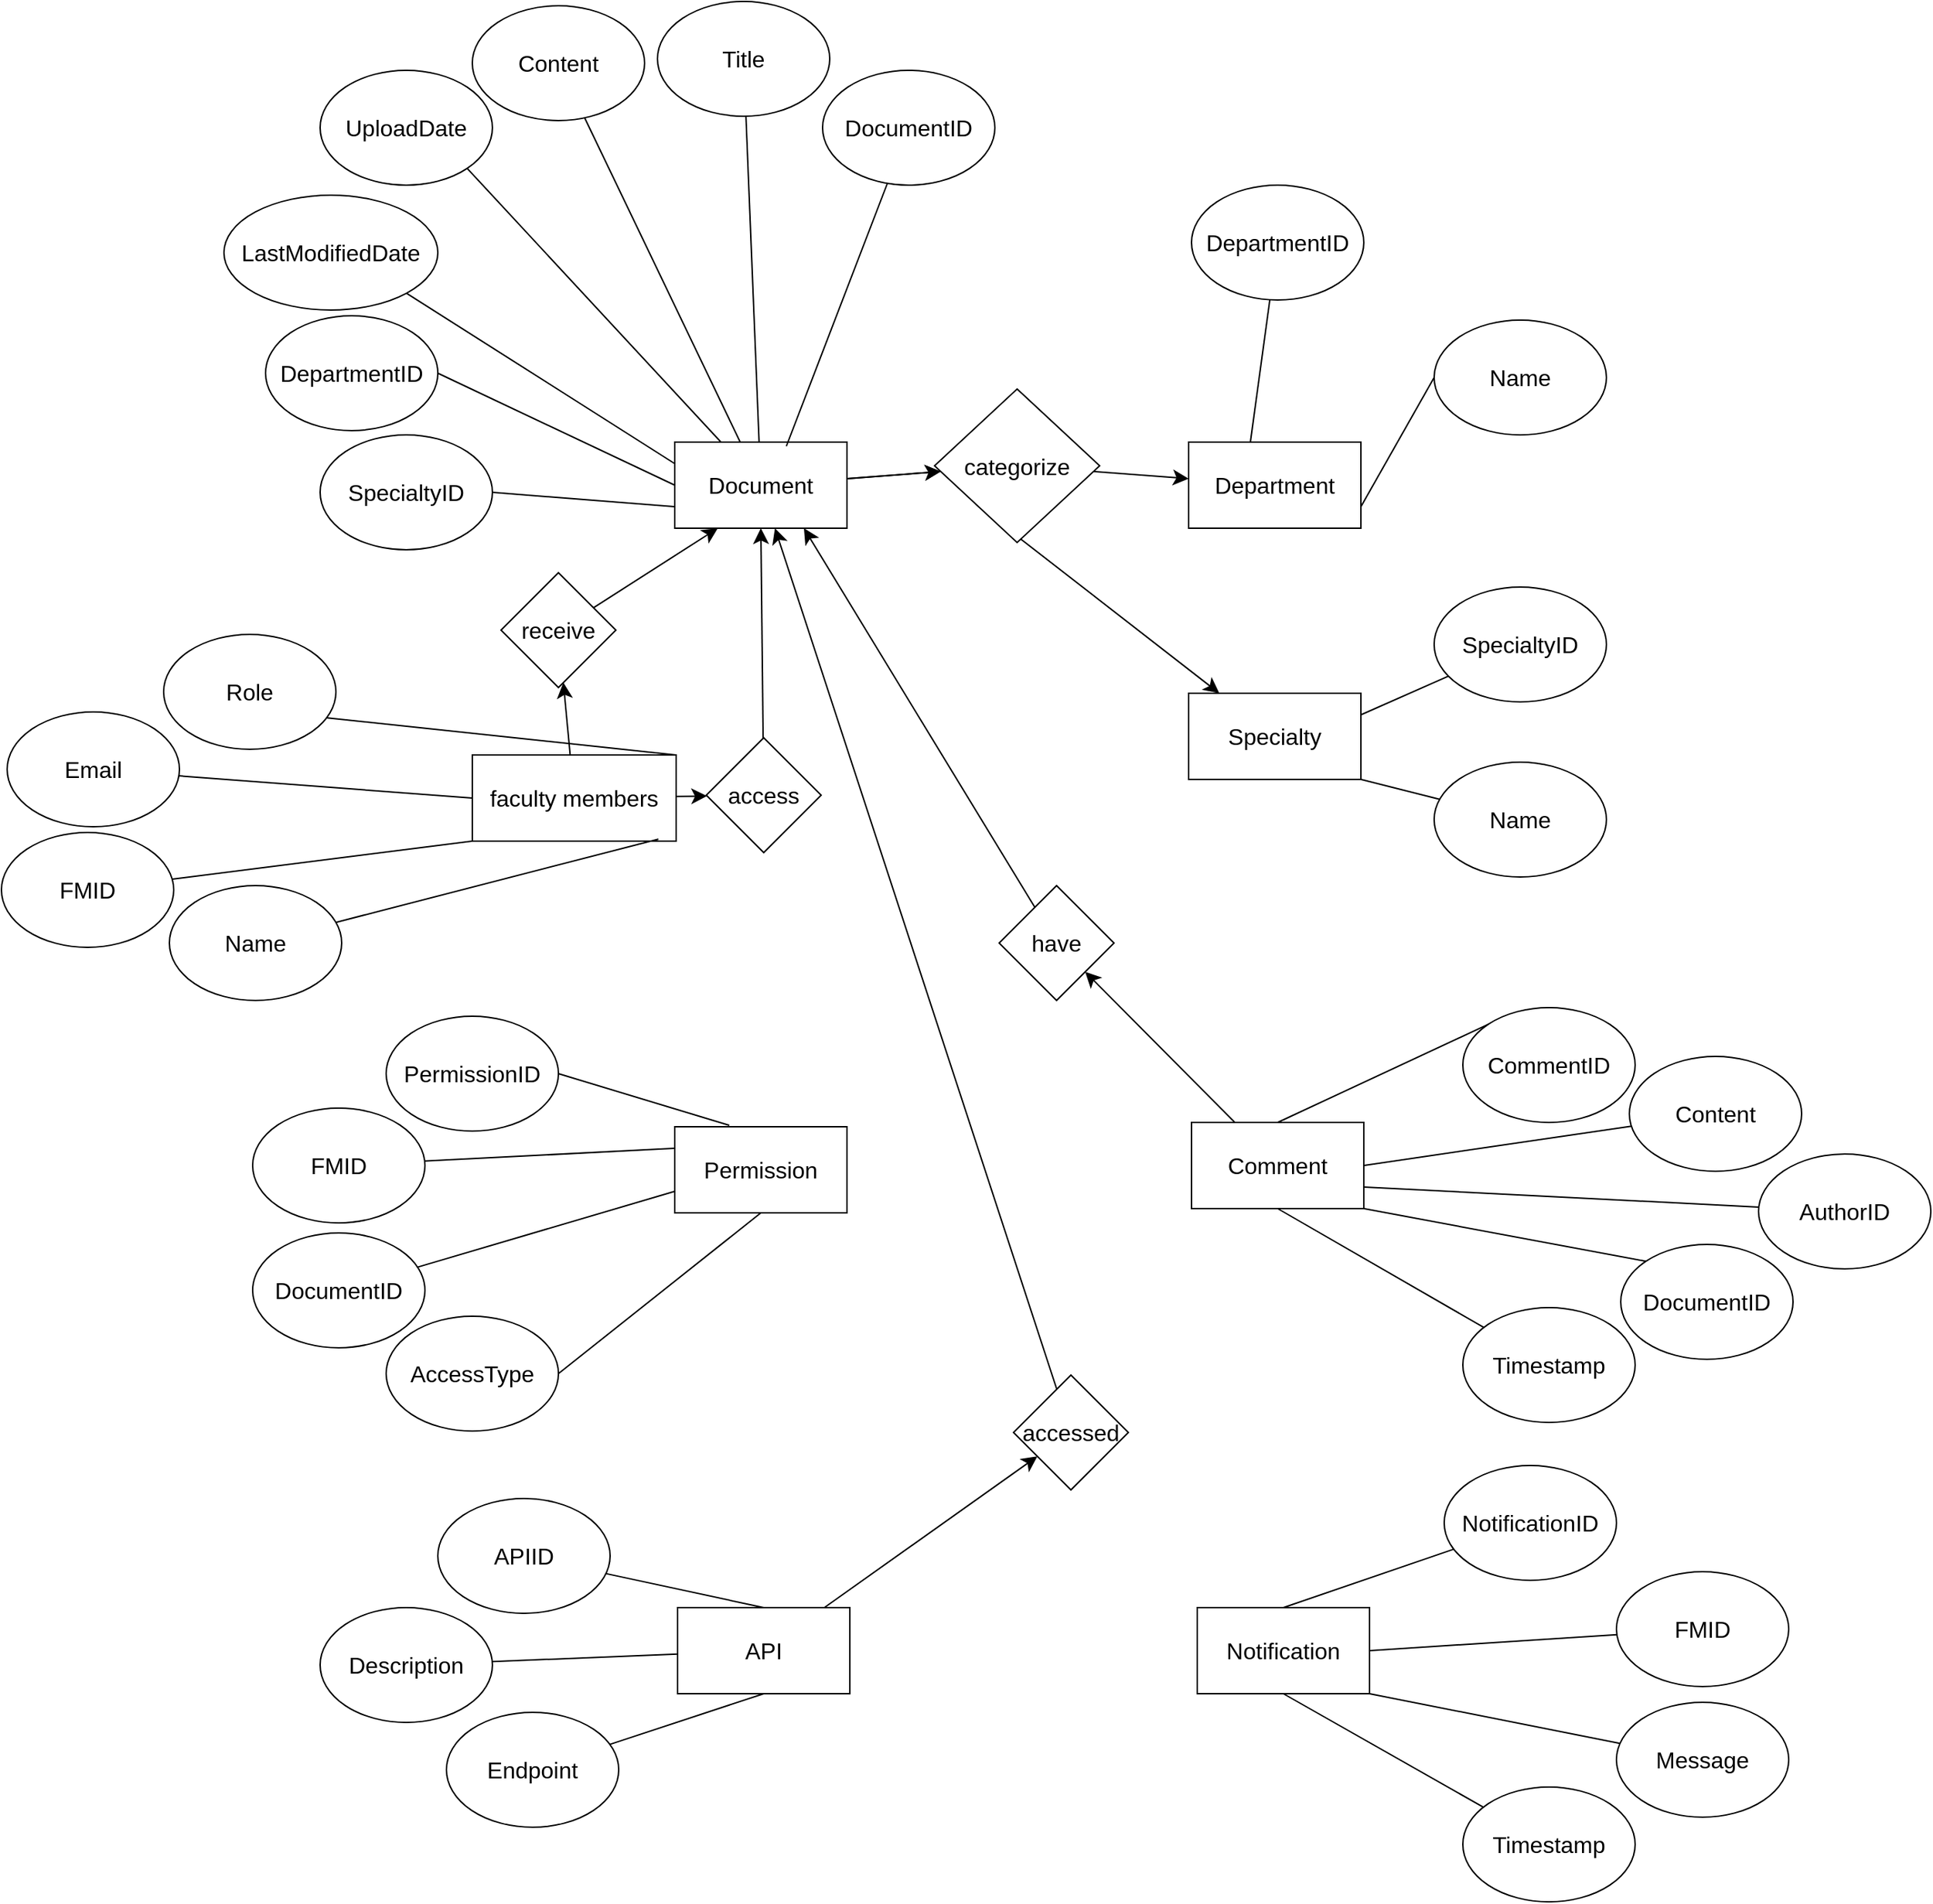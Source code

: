 <mxfile version="22.1.11" type="github">
  <diagram name="Page-1" id="q4jxJP4orP9H1aTKfwqT">
    <mxGraphModel dx="1843" dy="746" grid="1" gridSize="10" guides="1" tooltips="1" connect="1" arrows="1" fold="1" page="1" pageScale="1" pageWidth="827" pageHeight="1169" math="0" shadow="0">
      <root>
        <mxCell id="0" />
        <mxCell id="1" parent="0" />
        <mxCell id="BZglE8ulwBrZ0Am1daT7-1" value="Department" style="rounded=0;whiteSpace=wrap;html=1;fontSize=16;" parent="1" vertex="1">
          <mxGeometry x="867" y="347" width="120" height="60" as="geometry" />
        </mxCell>
        <mxCell id="BZglE8ulwBrZ0Am1daT7-2" value="" style="edgeStyle=none;curved=1;rounded=0;orthogonalLoop=1;jettySize=auto;html=1;fontSize=12;startSize=8;endSize=8;" parent="1" source="BZglE8ulwBrZ0Am1daT7-4" target="BZglE8ulwBrZ0Am1daT7-79" edge="1">
          <mxGeometry relative="1" as="geometry" />
        </mxCell>
        <mxCell id="BZglE8ulwBrZ0Am1daT7-3" value="" style="edgeStyle=none;curved=1;rounded=0;orthogonalLoop=1;jettySize=auto;html=1;fontSize=12;startSize=8;endSize=8;" parent="1" source="BZglE8ulwBrZ0Am1daT7-4" target="BZglE8ulwBrZ0Am1daT7-79" edge="1">
          <mxGeometry relative="1" as="geometry" />
        </mxCell>
        <mxCell id="BZglE8ulwBrZ0Am1daT7-4" value="Document" style="rounded=0;whiteSpace=wrap;html=1;fontSize=16;" parent="1" vertex="1">
          <mxGeometry x="509" y="347" width="120" height="60" as="geometry" />
        </mxCell>
        <mxCell id="BZglE8ulwBrZ0Am1daT7-5" value="Specialty" style="rounded=0;whiteSpace=wrap;html=1;fontSize=16;" parent="1" vertex="1">
          <mxGeometry x="867" y="522" width="120" height="60" as="geometry" />
        </mxCell>
        <mxCell id="BZglE8ulwBrZ0Am1daT7-6" value="" style="edgeStyle=none;curved=1;rounded=0;orthogonalLoop=1;jettySize=auto;html=1;fontSize=12;startSize=8;endSize=8;" parent="1" source="BZglE8ulwBrZ0Am1daT7-8" target="BZglE8ulwBrZ0Am1daT7-83" edge="1">
          <mxGeometry relative="1" as="geometry" />
        </mxCell>
        <mxCell id="BZglE8ulwBrZ0Am1daT7-7" value="" style="edgeStyle=none;curved=1;rounded=0;orthogonalLoop=1;jettySize=auto;html=1;fontSize=12;startSize=8;endSize=8;" parent="1" source="BZglE8ulwBrZ0Am1daT7-8" target="BZglE8ulwBrZ0Am1daT7-87" edge="1">
          <mxGeometry relative="1" as="geometry" />
        </mxCell>
        <mxCell id="BZglE8ulwBrZ0Am1daT7-8" value="faculty members" style="rounded=0;whiteSpace=wrap;html=1;fontSize=16;" parent="1" vertex="1">
          <mxGeometry x="368" y="565" width="142" height="60" as="geometry" />
        </mxCell>
        <mxCell id="BZglE8ulwBrZ0Am1daT7-9" value="Permission" style="rounded=0;whiteSpace=wrap;html=1;fontSize=16;" parent="1" vertex="1">
          <mxGeometry x="509" y="824" width="120" height="60" as="geometry" />
        </mxCell>
        <mxCell id="BZglE8ulwBrZ0Am1daT7-10" value="" style="edgeStyle=none;curved=1;rounded=0;orthogonalLoop=1;jettySize=auto;html=1;fontSize=12;startSize=8;endSize=8;" parent="1" source="BZglE8ulwBrZ0Am1daT7-11" target="BZglE8ulwBrZ0Am1daT7-85" edge="1">
          <mxGeometry relative="1" as="geometry" />
        </mxCell>
        <mxCell id="BZglE8ulwBrZ0Am1daT7-11" value="Comment" style="rounded=0;whiteSpace=wrap;html=1;fontSize=16;" parent="1" vertex="1">
          <mxGeometry x="869" y="821" width="120" height="60" as="geometry" />
        </mxCell>
        <mxCell id="BZglE8ulwBrZ0Am1daT7-12" value="Notification" style="rounded=0;whiteSpace=wrap;html=1;fontSize=16;" parent="1" vertex="1">
          <mxGeometry x="873" y="1159" width="120" height="60" as="geometry" />
        </mxCell>
        <mxCell id="BZglE8ulwBrZ0Am1daT7-13" value="" style="edgeStyle=none;curved=1;rounded=0;orthogonalLoop=1;jettySize=auto;html=1;fontSize=12;startSize=8;endSize=8;" parent="1" source="BZglE8ulwBrZ0Am1daT7-14" target="BZglE8ulwBrZ0Am1daT7-89" edge="1">
          <mxGeometry relative="1" as="geometry" />
        </mxCell>
        <mxCell id="BZglE8ulwBrZ0Am1daT7-14" value="API" style="rounded=0;whiteSpace=wrap;html=1;fontSize=16;" parent="1" vertex="1">
          <mxGeometry x="511" y="1159" width="120" height="60" as="geometry" />
        </mxCell>
        <mxCell id="BZglE8ulwBrZ0Am1daT7-15" value="Name" style="ellipse;whiteSpace=wrap;html=1;fontSize=16;" parent="1" vertex="1">
          <mxGeometry x="1038" y="262" width="120" height="80" as="geometry" />
        </mxCell>
        <mxCell id="BZglE8ulwBrZ0Am1daT7-16" value="DepartmentID" style="ellipse;whiteSpace=wrap;html=1;fontSize=16;" parent="1" vertex="1">
          <mxGeometry x="224" y="259" width="120" height="80" as="geometry" />
        </mxCell>
        <mxCell id="BZglE8ulwBrZ0Am1daT7-17" value="SpecialtyID" style="ellipse;whiteSpace=wrap;html=1;fontSize=16;" parent="1" vertex="1">
          <mxGeometry x="262" y="342" width="120" height="80" as="geometry" />
        </mxCell>
        <mxCell id="BZglE8ulwBrZ0Am1daT7-18" value="LastModifiedDate" style="ellipse;whiteSpace=wrap;html=1;fontSize=16;" parent="1" vertex="1">
          <mxGeometry x="195" y="175" width="149" height="80" as="geometry" />
        </mxCell>
        <mxCell id="BZglE8ulwBrZ0Am1daT7-19" value="Title" style="ellipse;whiteSpace=wrap;html=1;fontSize=16;" parent="1" vertex="1">
          <mxGeometry x="497" y="40" width="120" height="80" as="geometry" />
        </mxCell>
        <mxCell id="BZglE8ulwBrZ0Am1daT7-20" value="Content" style="ellipse;whiteSpace=wrap;html=1;fontSize=16;" parent="1" vertex="1">
          <mxGeometry x="368" y="43" width="120" height="80" as="geometry" />
        </mxCell>
        <mxCell id="BZglE8ulwBrZ0Am1daT7-21" value="UploadDate" style="ellipse;whiteSpace=wrap;html=1;fontSize=16;" parent="1" vertex="1">
          <mxGeometry x="262" y="88" width="120" height="80" as="geometry" />
        </mxCell>
        <mxCell id="BZglE8ulwBrZ0Am1daT7-22" value="DocumentID" style="ellipse;whiteSpace=wrap;html=1;fontSize=16;" parent="1" vertex="1">
          <mxGeometry x="612" y="88" width="120" height="80" as="geometry" />
        </mxCell>
        <mxCell id="BZglE8ulwBrZ0Am1daT7-23" value="" style="endArrow=none;html=1;rounded=0;fontSize=12;startSize=8;endSize=8;curved=1;exitX=0.648;exitY=0.048;exitDx=0;exitDy=0;exitPerimeter=0;" parent="1" source="BZglE8ulwBrZ0Am1daT7-4" target="BZglE8ulwBrZ0Am1daT7-22" edge="1">
          <mxGeometry width="50" height="50" relative="1" as="geometry">
            <mxPoint x="578" y="259" as="sourcePoint" />
            <mxPoint x="628" y="209" as="targetPoint" />
          </mxGeometry>
        </mxCell>
        <mxCell id="BZglE8ulwBrZ0Am1daT7-24" value="" style="endArrow=none;html=1;rounded=0;fontSize=12;startSize=8;endSize=8;curved=1;" parent="1" source="BZglE8ulwBrZ0Am1daT7-4" target="BZglE8ulwBrZ0Am1daT7-19" edge="1">
          <mxGeometry width="50" height="50" relative="1" as="geometry">
            <mxPoint x="524" y="322" as="sourcePoint" />
            <mxPoint x="574" y="272" as="targetPoint" />
          </mxGeometry>
        </mxCell>
        <mxCell id="BZglE8ulwBrZ0Am1daT7-25" value="" style="endArrow=none;html=1;rounded=0;fontSize=12;startSize=8;endSize=8;curved=1;exitX=1;exitY=1;exitDx=0;exitDy=0;entryX=0;entryY=0.25;entryDx=0;entryDy=0;" parent="1" source="BZglE8ulwBrZ0Am1daT7-18" target="BZglE8ulwBrZ0Am1daT7-4" edge="1">
          <mxGeometry width="50" height="50" relative="1" as="geometry">
            <mxPoint x="400" y="309" as="sourcePoint" />
            <mxPoint x="450" y="259" as="targetPoint" />
          </mxGeometry>
        </mxCell>
        <mxCell id="BZglE8ulwBrZ0Am1daT7-26" value="" style="endArrow=none;html=1;rounded=0;fontSize=12;startSize=8;endSize=8;curved=1;" parent="1" source="BZglE8ulwBrZ0Am1daT7-4" target="BZglE8ulwBrZ0Am1daT7-20" edge="1">
          <mxGeometry width="50" height="50" relative="1" as="geometry">
            <mxPoint x="392" y="243" as="sourcePoint" />
            <mxPoint x="442" y="193" as="targetPoint" />
          </mxGeometry>
        </mxCell>
        <mxCell id="BZglE8ulwBrZ0Am1daT7-27" value="" style="endArrow=none;html=1;rounded=0;fontSize=12;startSize=8;endSize=8;curved=1;exitX=1;exitY=0.5;exitDx=0;exitDy=0;entryX=0;entryY=0.75;entryDx=0;entryDy=0;" parent="1" source="BZglE8ulwBrZ0Am1daT7-17" target="BZglE8ulwBrZ0Am1daT7-4" edge="1">
          <mxGeometry width="50" height="50" relative="1" as="geometry">
            <mxPoint x="422" y="409" as="sourcePoint" />
            <mxPoint x="472" y="359" as="targetPoint" />
          </mxGeometry>
        </mxCell>
        <mxCell id="BZglE8ulwBrZ0Am1daT7-28" value="" style="endArrow=none;html=1;rounded=0;fontSize=12;startSize=8;endSize=8;curved=1;exitX=1;exitY=0.5;exitDx=0;exitDy=0;entryX=0;entryY=0.5;entryDx=0;entryDy=0;" parent="1" source="BZglE8ulwBrZ0Am1daT7-16" target="BZglE8ulwBrZ0Am1daT7-4" edge="1">
          <mxGeometry width="50" height="50" relative="1" as="geometry">
            <mxPoint x="428" y="334" as="sourcePoint" />
            <mxPoint x="478" y="284" as="targetPoint" />
          </mxGeometry>
        </mxCell>
        <mxCell id="BZglE8ulwBrZ0Am1daT7-29" value="" style="endArrow=none;html=1;rounded=0;fontSize=12;startSize=8;endSize=8;curved=1;entryX=1;entryY=1;entryDx=0;entryDy=0;" parent="1" source="BZglE8ulwBrZ0Am1daT7-4" target="BZglE8ulwBrZ0Am1daT7-21" edge="1">
          <mxGeometry width="50" height="50" relative="1" as="geometry">
            <mxPoint x="380" y="276" as="sourcePoint" />
            <mxPoint x="430" y="226" as="targetPoint" />
          </mxGeometry>
        </mxCell>
        <mxCell id="BZglE8ulwBrZ0Am1daT7-30" value="Name" style="ellipse;whiteSpace=wrap;html=1;fontSize=16;" parent="1" vertex="1">
          <mxGeometry x="157" y="656" width="120" height="80" as="geometry" />
        </mxCell>
        <mxCell id="BZglE8ulwBrZ0Am1daT7-31" value="FMID" style="ellipse;whiteSpace=wrap;html=1;fontSize=16;" parent="1" vertex="1">
          <mxGeometry x="40" y="619" width="120" height="80" as="geometry" />
        </mxCell>
        <mxCell id="BZglE8ulwBrZ0Am1daT7-32" value="Name" style="ellipse;whiteSpace=wrap;html=1;fontSize=16;" parent="1" vertex="1">
          <mxGeometry x="1038" y="570" width="120" height="80" as="geometry" />
        </mxCell>
        <mxCell id="BZglE8ulwBrZ0Am1daT7-33" value="SpecialtyID" style="ellipse;whiteSpace=wrap;html=1;fontSize=16;" parent="1" vertex="1">
          <mxGeometry x="1038" y="448" width="120" height="80" as="geometry" />
        </mxCell>
        <mxCell id="BZglE8ulwBrZ0Am1daT7-34" value="DepartmentID" style="ellipse;whiteSpace=wrap;html=1;fontSize=16;" parent="1" vertex="1">
          <mxGeometry x="869" y="168" width="120" height="80" as="geometry" />
        </mxCell>
        <mxCell id="BZglE8ulwBrZ0Am1daT7-35" value="" style="endArrow=none;html=1;rounded=0;fontSize=12;startSize=8;endSize=8;curved=1;entryX=0;entryY=0.5;entryDx=0;entryDy=0;exitX=1;exitY=0.75;exitDx=0;exitDy=0;" parent="1" source="BZglE8ulwBrZ0Am1daT7-1" target="BZglE8ulwBrZ0Am1daT7-15" edge="1">
          <mxGeometry width="50" height="50" relative="1" as="geometry">
            <mxPoint x="796" y="371" as="sourcePoint" />
            <mxPoint x="846" y="321" as="targetPoint" />
          </mxGeometry>
        </mxCell>
        <mxCell id="BZglE8ulwBrZ0Am1daT7-36" value="" style="endArrow=none;html=1;rounded=0;fontSize=12;startSize=8;endSize=8;curved=1;" parent="1" target="BZglE8ulwBrZ0Am1daT7-34" edge="1">
          <mxGeometry width="50" height="50" relative="1" as="geometry">
            <mxPoint x="910" y="347" as="sourcePoint" />
            <mxPoint x="960" y="297" as="targetPoint" />
          </mxGeometry>
        </mxCell>
        <mxCell id="BZglE8ulwBrZ0Am1daT7-37" value="" style="endArrow=none;html=1;rounded=0;fontSize=12;startSize=8;endSize=8;curved=1;entryX=0.913;entryY=0.977;entryDx=0;entryDy=0;entryPerimeter=0;" parent="1" source="BZglE8ulwBrZ0Am1daT7-30" target="BZglE8ulwBrZ0Am1daT7-8" edge="1">
          <mxGeometry width="50" height="50" relative="1" as="geometry">
            <mxPoint x="907" y="678" as="sourcePoint" />
            <mxPoint x="484" y="616" as="targetPoint" />
          </mxGeometry>
        </mxCell>
        <mxCell id="BZglE8ulwBrZ0Am1daT7-38" value="Role" style="ellipse;whiteSpace=wrap;html=1;fontSize=16;" parent="1" vertex="1">
          <mxGeometry x="153" y="481" width="120" height="80" as="geometry" />
        </mxCell>
        <mxCell id="BZglE8ulwBrZ0Am1daT7-39" value="Email" style="ellipse;whiteSpace=wrap;html=1;fontSize=16;" parent="1" vertex="1">
          <mxGeometry x="44" y="535" width="120" height="80" as="geometry" />
        </mxCell>
        <mxCell id="BZglE8ulwBrZ0Am1daT7-40" value="" style="endArrow=none;html=1;rounded=0;fontSize=12;startSize=8;endSize=8;curved=1;exitX=1;exitY=0;exitDx=0;exitDy=0;entryX=0.949;entryY=0.726;entryDx=0;entryDy=0;entryPerimeter=0;" parent="1" source="BZglE8ulwBrZ0Am1daT7-8" target="BZglE8ulwBrZ0Am1daT7-38" edge="1">
          <mxGeometry width="50" height="50" relative="1" as="geometry">
            <mxPoint x="972" y="538" as="sourcePoint" />
            <mxPoint x="1022" y="488" as="targetPoint" />
          </mxGeometry>
        </mxCell>
        <mxCell id="BZglE8ulwBrZ0Am1daT7-41" value="" style="endArrow=none;html=1;rounded=0;fontSize=12;startSize=8;endSize=8;curved=1;exitX=0;exitY=0.5;exitDx=0;exitDy=0;" parent="1" source="BZglE8ulwBrZ0Am1daT7-8" target="BZglE8ulwBrZ0Am1daT7-39" edge="1">
          <mxGeometry width="50" height="50" relative="1" as="geometry">
            <mxPoint x="1016" y="596" as="sourcePoint" />
            <mxPoint x="1066" y="546" as="targetPoint" />
          </mxGeometry>
        </mxCell>
        <mxCell id="BZglE8ulwBrZ0Am1daT7-42" value="" style="endArrow=none;html=1;rounded=0;fontSize=12;startSize=8;endSize=8;curved=1;exitX=0;exitY=1;exitDx=0;exitDy=0;" parent="1" source="BZglE8ulwBrZ0Am1daT7-8" target="BZglE8ulwBrZ0Am1daT7-31" edge="1">
          <mxGeometry width="50" height="50" relative="1" as="geometry">
            <mxPoint x="1050" y="614" as="sourcePoint" />
            <mxPoint x="1100" y="564" as="targetPoint" />
          </mxGeometry>
        </mxCell>
        <mxCell id="BZglE8ulwBrZ0Am1daT7-43" value="PermissionID" style="ellipse;whiteSpace=wrap;html=1;fontSize=16;" parent="1" vertex="1">
          <mxGeometry x="308" y="747" width="120" height="80" as="geometry" />
        </mxCell>
        <mxCell id="BZglE8ulwBrZ0Am1daT7-44" value="Endpoint" style="ellipse;whiteSpace=wrap;html=1;fontSize=16;" parent="1" vertex="1">
          <mxGeometry x="350" y="1232" width="120" height="80" as="geometry" />
        </mxCell>
        <mxCell id="BZglE8ulwBrZ0Am1daT7-45" value="Description" style="ellipse;whiteSpace=wrap;html=1;fontSize=16;" parent="1" vertex="1">
          <mxGeometry x="262" y="1159" width="120" height="80" as="geometry" />
        </mxCell>
        <mxCell id="BZglE8ulwBrZ0Am1daT7-46" value="Timestamp" style="ellipse;whiteSpace=wrap;html=1;fontSize=16;" parent="1" vertex="1">
          <mxGeometry x="1058" y="1284" width="120" height="80" as="geometry" />
        </mxCell>
        <mxCell id="BZglE8ulwBrZ0Am1daT7-47" value="Message" style="ellipse;whiteSpace=wrap;html=1;fontSize=16;" parent="1" vertex="1">
          <mxGeometry x="1165" y="1225" width="120" height="80" as="geometry" />
        </mxCell>
        <mxCell id="BZglE8ulwBrZ0Am1daT7-48" value="FMID" style="ellipse;whiteSpace=wrap;html=1;fontSize=16;" parent="1" vertex="1">
          <mxGeometry x="1165" y="1134" width="120" height="80" as="geometry" />
        </mxCell>
        <mxCell id="BZglE8ulwBrZ0Am1daT7-49" value="NotificationID" style="ellipse;whiteSpace=wrap;html=1;fontSize=16;" parent="1" vertex="1">
          <mxGeometry x="1045" y="1060" width="120" height="80" as="geometry" />
        </mxCell>
        <mxCell id="BZglE8ulwBrZ0Am1daT7-50" value="Timestamp" style="ellipse;whiteSpace=wrap;html=1;fontSize=16;" parent="1" vertex="1">
          <mxGeometry x="1058" y="950" width="120" height="80" as="geometry" />
        </mxCell>
        <mxCell id="BZglE8ulwBrZ0Am1daT7-51" value="DocumentID" style="ellipse;whiteSpace=wrap;html=1;fontSize=16;" parent="1" vertex="1">
          <mxGeometry x="1168" y="906" width="120" height="80" as="geometry" />
        </mxCell>
        <mxCell id="BZglE8ulwBrZ0Am1daT7-52" value="AuthorID" style="ellipse;whiteSpace=wrap;html=1;fontSize=16;" parent="1" vertex="1">
          <mxGeometry x="1264" y="843" width="120" height="80" as="geometry" />
        </mxCell>
        <mxCell id="BZglE8ulwBrZ0Am1daT7-53" value="Content" style="ellipse;whiteSpace=wrap;html=1;fontSize=16;" parent="1" vertex="1">
          <mxGeometry x="1174" y="775" width="120" height="80" as="geometry" />
        </mxCell>
        <mxCell id="BZglE8ulwBrZ0Am1daT7-54" value="CommentID" style="ellipse;whiteSpace=wrap;html=1;fontSize=16;" parent="1" vertex="1">
          <mxGeometry x="1058" y="741" width="120" height="80" as="geometry" />
        </mxCell>
        <mxCell id="BZglE8ulwBrZ0Am1daT7-55" value="AccessType" style="ellipse;whiteSpace=wrap;html=1;fontSize=16;" parent="1" vertex="1">
          <mxGeometry x="308" y="956" width="120" height="80" as="geometry" />
        </mxCell>
        <mxCell id="BZglE8ulwBrZ0Am1daT7-56" value="DocumentID" style="ellipse;whiteSpace=wrap;html=1;fontSize=16;" parent="1" vertex="1">
          <mxGeometry x="215" y="898" width="120" height="80" as="geometry" />
        </mxCell>
        <mxCell id="BZglE8ulwBrZ0Am1daT7-57" value="FMID" style="ellipse;whiteSpace=wrap;html=1;fontSize=16;" parent="1" vertex="1">
          <mxGeometry x="215" y="811" width="120" height="80" as="geometry" />
        </mxCell>
        <mxCell id="BZglE8ulwBrZ0Am1daT7-58" style="edgeStyle=none;curved=1;rounded=0;orthogonalLoop=1;jettySize=auto;html=1;exitX=0;exitY=0;exitDx=0;exitDy=0;fontSize=12;startSize=8;endSize=8;" parent="1" source="BZglE8ulwBrZ0Am1daT7-55" target="BZglE8ulwBrZ0Am1daT7-55" edge="1">
          <mxGeometry relative="1" as="geometry" />
        </mxCell>
        <mxCell id="BZglE8ulwBrZ0Am1daT7-59" style="edgeStyle=none;curved=1;rounded=0;orthogonalLoop=1;jettySize=auto;html=1;exitX=1;exitY=0.5;exitDx=0;exitDy=0;fontSize=12;startSize=8;endSize=8;" parent="1" source="BZglE8ulwBrZ0Am1daT7-55" target="BZglE8ulwBrZ0Am1daT7-55" edge="1">
          <mxGeometry relative="1" as="geometry" />
        </mxCell>
        <mxCell id="BZglE8ulwBrZ0Am1daT7-60" value="" style="endArrow=none;html=1;rounded=0;fontSize=12;startSize=8;endSize=8;curved=1;entryX=1;entryY=0.5;entryDx=0;entryDy=0;" parent="1" target="BZglE8ulwBrZ0Am1daT7-43" edge="1">
          <mxGeometry width="50" height="50" relative="1" as="geometry">
            <mxPoint x="547" y="823" as="sourcePoint" />
            <mxPoint x="597" y="773" as="targetPoint" />
          </mxGeometry>
        </mxCell>
        <mxCell id="BZglE8ulwBrZ0Am1daT7-61" value="" style="endArrow=none;html=1;rounded=0;fontSize=12;startSize=8;endSize=8;curved=1;entryX=0.5;entryY=1;entryDx=0;entryDy=0;exitX=1;exitY=0.5;exitDx=0;exitDy=0;" parent="1" source="BZglE8ulwBrZ0Am1daT7-55" target="BZglE8ulwBrZ0Am1daT7-9" edge="1">
          <mxGeometry width="50" height="50" relative="1" as="geometry">
            <mxPoint x="500" y="962" as="sourcePoint" />
            <mxPoint x="550" y="912" as="targetPoint" />
          </mxGeometry>
        </mxCell>
        <mxCell id="BZglE8ulwBrZ0Am1daT7-62" value="" style="endArrow=none;html=1;rounded=0;fontSize=12;startSize=8;endSize=8;curved=1;entryX=0;entryY=0.75;entryDx=0;entryDy=0;" parent="1" source="BZglE8ulwBrZ0Am1daT7-56" target="BZglE8ulwBrZ0Am1daT7-9" edge="1">
          <mxGeometry width="50" height="50" relative="1" as="geometry">
            <mxPoint x="414" y="931" as="sourcePoint" />
            <mxPoint x="464" y="881" as="targetPoint" />
          </mxGeometry>
        </mxCell>
        <mxCell id="BZglE8ulwBrZ0Am1daT7-63" value="" style="endArrow=none;html=1;rounded=0;fontSize=12;startSize=8;endSize=8;curved=1;entryX=0;entryY=0.25;entryDx=0;entryDy=0;" parent="1" source="BZglE8ulwBrZ0Am1daT7-57" target="BZglE8ulwBrZ0Am1daT7-9" edge="1">
          <mxGeometry width="50" height="50" relative="1" as="geometry">
            <mxPoint x="378" y="878" as="sourcePoint" />
            <mxPoint x="428" y="828" as="targetPoint" />
          </mxGeometry>
        </mxCell>
        <mxCell id="BZglE8ulwBrZ0Am1daT7-64" value="" style="endArrow=none;html=1;rounded=0;fontSize=12;startSize=8;endSize=8;curved=1;entryX=0;entryY=0;entryDx=0;entryDy=0;exitX=0.5;exitY=0;exitDx=0;exitDy=0;" parent="1" source="BZglE8ulwBrZ0Am1daT7-11" target="BZglE8ulwBrZ0Am1daT7-54" edge="1">
          <mxGeometry width="50" height="50" relative="1" as="geometry">
            <mxPoint x="987" y="808" as="sourcePoint" />
            <mxPoint x="1037" y="758" as="targetPoint" />
          </mxGeometry>
        </mxCell>
        <mxCell id="BZglE8ulwBrZ0Am1daT7-65" value="" style="endArrow=none;html=1;rounded=0;fontSize=12;startSize=8;endSize=8;curved=1;exitX=1;exitY=0.5;exitDx=0;exitDy=0;" parent="1" source="BZglE8ulwBrZ0Am1daT7-11" target="BZglE8ulwBrZ0Am1daT7-53" edge="1">
          <mxGeometry width="50" height="50" relative="1" as="geometry">
            <mxPoint x="1060" y="889" as="sourcePoint" />
            <mxPoint x="1110" y="839" as="targetPoint" />
          </mxGeometry>
        </mxCell>
        <mxCell id="BZglE8ulwBrZ0Am1daT7-66" value="" style="endArrow=none;html=1;rounded=0;fontSize=12;startSize=8;endSize=8;curved=1;exitX=1;exitY=0.75;exitDx=0;exitDy=0;" parent="1" source="BZglE8ulwBrZ0Am1daT7-11" target="BZglE8ulwBrZ0Am1daT7-52" edge="1">
          <mxGeometry width="50" height="50" relative="1" as="geometry">
            <mxPoint x="1125" y="915" as="sourcePoint" />
            <mxPoint x="1175" y="865" as="targetPoint" />
          </mxGeometry>
        </mxCell>
        <mxCell id="BZglE8ulwBrZ0Am1daT7-67" value="" style="endArrow=none;html=1;rounded=0;fontSize=12;startSize=8;endSize=8;curved=1;entryX=0;entryY=0;entryDx=0;entryDy=0;exitX=1;exitY=1;exitDx=0;exitDy=0;" parent="1" source="BZglE8ulwBrZ0Am1daT7-11" target="BZglE8ulwBrZ0Am1daT7-51" edge="1">
          <mxGeometry width="50" height="50" relative="1" as="geometry">
            <mxPoint x="1031" y="979" as="sourcePoint" />
            <mxPoint x="1081" y="929" as="targetPoint" />
          </mxGeometry>
        </mxCell>
        <mxCell id="BZglE8ulwBrZ0Am1daT7-68" value="" style="endArrow=none;html=1;rounded=0;fontSize=12;startSize=8;endSize=8;curved=1;exitX=0.5;exitY=1;exitDx=0;exitDy=0;" parent="1" source="BZglE8ulwBrZ0Am1daT7-11" target="BZglE8ulwBrZ0Am1daT7-50" edge="1">
          <mxGeometry width="50" height="50" relative="1" as="geometry">
            <mxPoint x="961" y="966" as="sourcePoint" />
            <mxPoint x="1011" y="916" as="targetPoint" />
          </mxGeometry>
        </mxCell>
        <mxCell id="BZglE8ulwBrZ0Am1daT7-69" value="APIID" style="ellipse;whiteSpace=wrap;html=1;fontSize=16;" parent="1" vertex="1">
          <mxGeometry x="344" y="1083" width="120" height="80" as="geometry" />
        </mxCell>
        <mxCell id="BZglE8ulwBrZ0Am1daT7-70" value="" style="endArrow=none;html=1;rounded=0;fontSize=12;startSize=8;endSize=8;curved=1;entryX=0.5;entryY=1;entryDx=0;entryDy=0;" parent="1" source="BZglE8ulwBrZ0Am1daT7-44" target="BZglE8ulwBrZ0Am1daT7-14" edge="1">
          <mxGeometry width="50" height="50" relative="1" as="geometry">
            <mxPoint x="470" y="1322" as="sourcePoint" />
            <mxPoint x="540.711" y="1272" as="targetPoint" />
          </mxGeometry>
        </mxCell>
        <mxCell id="BZglE8ulwBrZ0Am1daT7-71" value="" style="endArrow=none;html=1;rounded=0;fontSize=12;startSize=8;endSize=8;curved=1;entryX=0.5;entryY=0;entryDx=0;entryDy=0;" parent="1" source="BZglE8ulwBrZ0Am1daT7-69" target="BZglE8ulwBrZ0Am1daT7-14" edge="1">
          <mxGeometry width="50" height="50" relative="1" as="geometry">
            <mxPoint x="464" y="1173" as="sourcePoint" />
            <mxPoint x="534.711" y="1123" as="targetPoint" />
          </mxGeometry>
        </mxCell>
        <mxCell id="BZglE8ulwBrZ0Am1daT7-72" value="" style="endArrow=none;html=1;rounded=0;fontSize=12;startSize=8;endSize=8;curved=1;" parent="1" source="BZglE8ulwBrZ0Am1daT7-45" target="BZglE8ulwBrZ0Am1daT7-14" edge="1">
          <mxGeometry width="50" height="50" relative="1" as="geometry">
            <mxPoint x="382" y="1249" as="sourcePoint" />
            <mxPoint x="452.711" y="1199" as="targetPoint" />
          </mxGeometry>
        </mxCell>
        <mxCell id="BZglE8ulwBrZ0Am1daT7-73" value="" style="endArrow=none;html=1;rounded=0;fontSize=12;startSize=8;endSize=8;curved=1;entryX=0.5;entryY=0;entryDx=0;entryDy=0;" parent="1" source="BZglE8ulwBrZ0Am1daT7-49" target="BZglE8ulwBrZ0Am1daT7-12" edge="1">
          <mxGeometry width="50" height="50" relative="1" as="geometry">
            <mxPoint x="987.289" y="1173" as="sourcePoint" />
            <mxPoint x="987.289" y="1123" as="targetPoint" />
          </mxGeometry>
        </mxCell>
        <mxCell id="BZglE8ulwBrZ0Am1daT7-74" value="" style="endArrow=none;html=1;rounded=0;fontSize=12;startSize=8;endSize=8;curved=1;entryX=1;entryY=0.5;entryDx=0;entryDy=0;" parent="1" source="BZglE8ulwBrZ0Am1daT7-48" target="BZglE8ulwBrZ0Am1daT7-12" edge="1">
          <mxGeometry width="50" height="50" relative="1" as="geometry">
            <mxPoint x="1094.289" y="1224" as="sourcePoint" />
            <mxPoint x="1094.289" y="1174" as="targetPoint" />
          </mxGeometry>
        </mxCell>
        <mxCell id="BZglE8ulwBrZ0Am1daT7-75" value="" style="endArrow=none;html=1;rounded=0;fontSize=12;startSize=8;endSize=8;curved=1;entryX=1;entryY=1;entryDx=0;entryDy=0;" parent="1" source="BZglE8ulwBrZ0Am1daT7-47" target="BZglE8ulwBrZ0Am1daT7-12" edge="1">
          <mxGeometry width="50" height="50" relative="1" as="geometry">
            <mxPoint x="1094.289" y="1315" as="sourcePoint" />
            <mxPoint x="1094.289" y="1265" as="targetPoint" />
          </mxGeometry>
        </mxCell>
        <mxCell id="BZglE8ulwBrZ0Am1daT7-76" value="" style="endArrow=none;html=1;rounded=0;fontSize=12;startSize=8;endSize=8;curved=1;entryX=0.5;entryY=1;entryDx=0;entryDy=0;" parent="1" source="BZglE8ulwBrZ0Am1daT7-46" target="BZglE8ulwBrZ0Am1daT7-12" edge="1">
          <mxGeometry width="50" height="50" relative="1" as="geometry">
            <mxPoint x="987.289" y="1374" as="sourcePoint" />
            <mxPoint x="987.289" y="1324" as="targetPoint" />
          </mxGeometry>
        </mxCell>
        <mxCell id="BZglE8ulwBrZ0Am1daT7-77" value="" style="edgeStyle=none;curved=1;rounded=0;orthogonalLoop=1;jettySize=auto;html=1;fontSize=12;startSize=8;endSize=8;" parent="1" source="BZglE8ulwBrZ0Am1daT7-79" target="BZglE8ulwBrZ0Am1daT7-1" edge="1">
          <mxGeometry relative="1" as="geometry" />
        </mxCell>
        <mxCell id="BZglE8ulwBrZ0Am1daT7-78" value="" style="edgeStyle=none;curved=1;rounded=0;orthogonalLoop=1;jettySize=auto;html=1;fontSize=12;startSize=8;endSize=8;exitX=0;exitY=1;exitDx=0;exitDy=0;" parent="1" source="BZglE8ulwBrZ0Am1daT7-79" target="BZglE8ulwBrZ0Am1daT7-5" edge="1">
          <mxGeometry relative="1" as="geometry">
            <mxPoint x="730" y="537" as="targetPoint" />
          </mxGeometry>
        </mxCell>
        <mxCell id="BZglE8ulwBrZ0Am1daT7-79" value="categorize" style="rhombus;whiteSpace=wrap;html=1;fontSize=16;rounded=0;" parent="1" vertex="1">
          <mxGeometry x="690" y="310" width="115" height="107" as="geometry" />
        </mxCell>
        <mxCell id="BZglE8ulwBrZ0Am1daT7-80" value="" style="endArrow=none;html=1;rounded=0;fontSize=12;startSize=8;endSize=8;curved=1;entryX=1;entryY=0.25;entryDx=0;entryDy=0;" parent="1" source="BZglE8ulwBrZ0Am1daT7-33" target="BZglE8ulwBrZ0Am1daT7-5" edge="1">
          <mxGeometry width="50" height="50" relative="1" as="geometry">
            <mxPoint x="967.289" y="538" as="sourcePoint" />
            <mxPoint x="967.289" y="488" as="targetPoint" />
          </mxGeometry>
        </mxCell>
        <mxCell id="BZglE8ulwBrZ0Am1daT7-81" value="" style="endArrow=none;html=1;rounded=0;fontSize=12;startSize=8;endSize=8;curved=1;entryX=1;entryY=1;entryDx=0;entryDy=0;" parent="1" source="BZglE8ulwBrZ0Am1daT7-32" target="BZglE8ulwBrZ0Am1daT7-5" edge="1">
          <mxGeometry width="50" height="50" relative="1" as="geometry">
            <mxPoint x="967.289" y="660" as="sourcePoint" />
            <mxPoint x="967.289" y="610" as="targetPoint" />
          </mxGeometry>
        </mxCell>
        <mxCell id="BZglE8ulwBrZ0Am1daT7-82" style="edgeStyle=none;curved=1;rounded=0;orthogonalLoop=1;jettySize=auto;html=1;entryX=0.5;entryY=1;entryDx=0;entryDy=0;fontSize=12;startSize=8;endSize=8;" parent="1" source="BZglE8ulwBrZ0Am1daT7-83" target="BZglE8ulwBrZ0Am1daT7-4" edge="1">
          <mxGeometry relative="1" as="geometry" />
        </mxCell>
        <mxCell id="BZglE8ulwBrZ0Am1daT7-83" value="access " style="rhombus;whiteSpace=wrap;html=1;fontSize=16;rounded=0;" parent="1" vertex="1">
          <mxGeometry x="531" y="553" width="80" height="80" as="geometry" />
        </mxCell>
        <mxCell id="BZglE8ulwBrZ0Am1daT7-84" style="edgeStyle=none;curved=1;rounded=0;orthogonalLoop=1;jettySize=auto;html=1;entryX=0.75;entryY=1;entryDx=0;entryDy=0;fontSize=12;startSize=8;endSize=8;" parent="1" source="BZglE8ulwBrZ0Am1daT7-85" target="BZglE8ulwBrZ0Am1daT7-4" edge="1">
          <mxGeometry relative="1" as="geometry" />
        </mxCell>
        <mxCell id="BZglE8ulwBrZ0Am1daT7-85" value="have" style="rhombus;whiteSpace=wrap;html=1;fontSize=16;rounded=0;" parent="1" vertex="1">
          <mxGeometry x="735" y="656" width="80" height="80" as="geometry" />
        </mxCell>
        <mxCell id="BZglE8ulwBrZ0Am1daT7-86" style="edgeStyle=none;curved=1;rounded=0;orthogonalLoop=1;jettySize=auto;html=1;entryX=0.25;entryY=1;entryDx=0;entryDy=0;fontSize=12;startSize=8;endSize=8;" parent="1" source="BZglE8ulwBrZ0Am1daT7-87" target="BZglE8ulwBrZ0Am1daT7-4" edge="1">
          <mxGeometry relative="1" as="geometry" />
        </mxCell>
        <mxCell id="BZglE8ulwBrZ0Am1daT7-87" value="receive" style="rhombus;whiteSpace=wrap;html=1;fontSize=16;rounded=0;" parent="1" vertex="1">
          <mxGeometry x="388" y="438" width="80" height="80" as="geometry" />
        </mxCell>
        <mxCell id="BZglE8ulwBrZ0Am1daT7-88" style="edgeStyle=none;curved=1;rounded=0;orthogonalLoop=1;jettySize=auto;html=1;fontSize=12;startSize=8;endSize=8;" parent="1" source="BZglE8ulwBrZ0Am1daT7-89" target="BZglE8ulwBrZ0Am1daT7-4" edge="1">
          <mxGeometry relative="1" as="geometry" />
        </mxCell>
        <mxCell id="BZglE8ulwBrZ0Am1daT7-89" value="accessed " style="rhombus;whiteSpace=wrap;html=1;fontSize=16;rounded=0;" parent="1" vertex="1">
          <mxGeometry x="745" y="997" width="80" height="80" as="geometry" />
        </mxCell>
      </root>
    </mxGraphModel>
  </diagram>
</mxfile>
